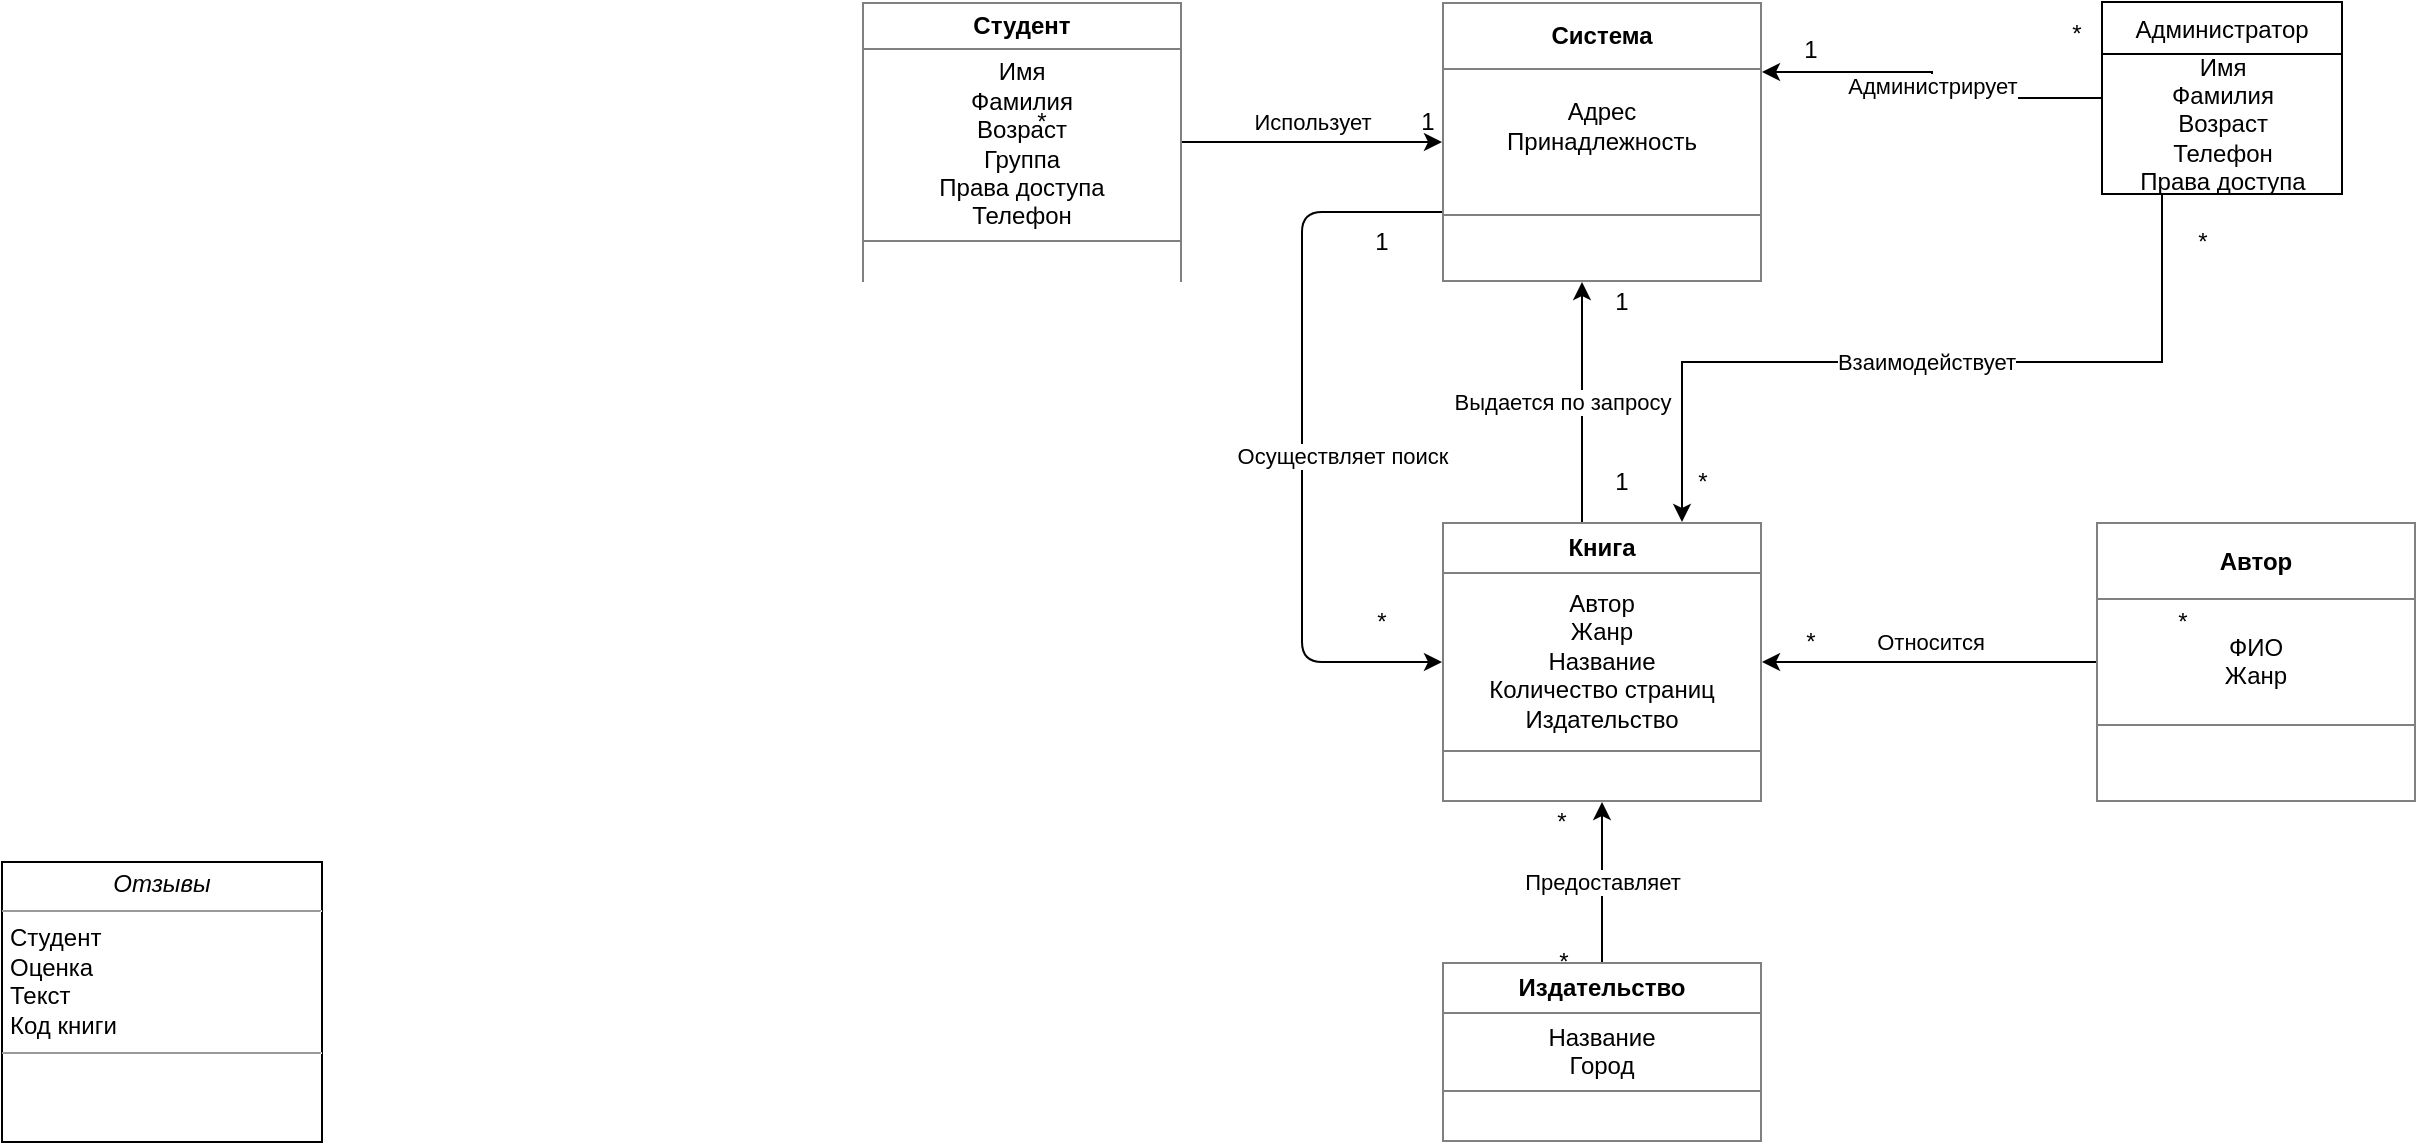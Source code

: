 <mxfile version="12.7.9" type="github">
  <diagram id="KpPGQkMsHhFSRg38C8QT" name="Page-1">
    <mxGraphModel dx="1888" dy="588" grid="1" gridSize="10" guides="1" tooltips="1" connect="1" arrows="1" fold="1" page="1" pageScale="1" pageWidth="850" pageHeight="1100" math="0" shadow="0">
      <root>
        <mxCell id="0" />
        <mxCell id="1" parent="0" />
        <mxCell id="LZLtspGjad-drWkNwVMN-1" value="&lt;table border=&quot;1&quot; width=&quot;100%&quot; cellpadding=&quot;4&quot; style=&quot;width: 100% ; height: 100% ; border-collapse: collapse&quot;&gt;&lt;tbody&gt;&lt;tr&gt;&lt;th align=&quot;center&quot;&gt;Студент&lt;/th&gt;&lt;/tr&gt;&lt;tr&gt;&lt;td align=&quot;center&quot;&gt;Имя&lt;br&gt;Фамилия&lt;br&gt;Возраст&lt;br&gt;Группа&lt;br&gt;Права доступа&lt;br&gt;Телефон&lt;/td&gt;&lt;/tr&gt;&lt;tr&gt;&lt;td align=&quot;center&quot;&gt;&lt;br&gt;&lt;/td&gt;&lt;/tr&gt;&lt;/tbody&gt;&lt;/table&gt;" style="text;html=1;strokeColor=none;fillColor=none;overflow=fill;" parent="1" vertex="1">
          <mxGeometry x="360" y="240" width="160" height="140" as="geometry" />
        </mxCell>
        <mxCell id="LZLtspGjad-drWkNwVMN-2" value="&lt;table border=&quot;1&quot; width=&quot;100%&quot; cellpadding=&quot;4&quot; style=&quot;width: 100% ; height: 100% ; border-collapse: collapse&quot;&gt;&lt;tbody&gt;&lt;tr&gt;&lt;th align=&quot;center&quot;&gt;Система&lt;/th&gt;&lt;/tr&gt;&lt;tr&gt;&lt;td align=&quot;center&quot;&gt;Адрес&lt;br&gt;Принадлежность&lt;br&gt;&lt;br&gt;&lt;/td&gt;&lt;/tr&gt;&lt;tr&gt;&lt;td align=&quot;center&quot;&gt;&lt;br&gt;&lt;/td&gt;&lt;/tr&gt;&lt;/tbody&gt;&lt;/table&gt;" style="text;html=1;strokeColor=none;fillColor=none;overflow=fill;" parent="1" vertex="1">
          <mxGeometry x="650" y="240" width="160" height="140" as="geometry" />
        </mxCell>
        <mxCell id="LZLtspGjad-drWkNwVMN-3" value="Использует" style="endArrow=classic;html=1;entryX=0;entryY=0.5;entryDx=0;entryDy=0;exitX=1;exitY=0.5;exitDx=0;exitDy=0;" parent="1" source="LZLtspGjad-drWkNwVMN-1" target="LZLtspGjad-drWkNwVMN-2" edge="1">
          <mxGeometry y="10" width="50" height="50" relative="1" as="geometry">
            <mxPoint x="480" y="420" as="sourcePoint" />
            <mxPoint x="530" y="370" as="targetPoint" />
            <mxPoint as="offset" />
          </mxGeometry>
        </mxCell>
        <mxCell id="LZLtspGjad-drWkNwVMN-4" value="&lt;table border=&quot;1&quot; width=&quot;100%&quot; cellpadding=&quot;4&quot; style=&quot;width: 100% ; height: 100% ; border-collapse: collapse&quot;&gt;&lt;tbody&gt;&lt;tr&gt;&lt;th align=&quot;center&quot;&gt;Книга&lt;/th&gt;&lt;/tr&gt;&lt;tr&gt;&lt;td align=&quot;center&quot;&gt;Автор&lt;br&gt;Жанр&lt;br&gt;Название&lt;br&gt;Количество страниц&lt;br&gt;Издательство&lt;/td&gt;&lt;/tr&gt;&lt;tr&gt;&lt;td align=&quot;center&quot;&gt;&lt;br&gt;&lt;/td&gt;&lt;/tr&gt;&lt;/tbody&gt;&lt;/table&gt;" style="text;html=1;strokeColor=none;fillColor=none;overflow=fill;" parent="1" vertex="1">
          <mxGeometry x="650" y="500" width="160" height="140" as="geometry" />
        </mxCell>
        <mxCell id="LZLtspGjad-drWkNwVMN-6" value="Осуществляет поиск" style="endArrow=classic;html=1;entryX=0;entryY=0.5;entryDx=0;entryDy=0;exitX=0;exitY=0.75;exitDx=0;exitDy=0;" parent="1" source="LZLtspGjad-drWkNwVMN-2" target="LZLtspGjad-drWkNwVMN-4" edge="1">
          <mxGeometry x="0.048" y="20" width="50" height="50" relative="1" as="geometry">
            <mxPoint x="320" y="500" as="sourcePoint" />
            <mxPoint x="370" y="450" as="targetPoint" />
            <mxPoint as="offset" />
            <Array as="points">
              <mxPoint x="580" y="345" />
              <mxPoint x="580" y="430" />
              <mxPoint x="580" y="570" />
            </Array>
          </mxGeometry>
        </mxCell>
        <mxCell id="LZLtspGjad-drWkNwVMN-7" value="1" style="text;html=1;strokeColor=none;fillColor=none;align=center;verticalAlign=middle;whiteSpace=wrap;rounded=0;" parent="1" vertex="1">
          <mxGeometry x="600" y="350" width="40" height="20" as="geometry" />
        </mxCell>
        <mxCell id="LZLtspGjad-drWkNwVMN-8" value="*" style="text;html=1;strokeColor=none;fillColor=none;align=center;verticalAlign=middle;whiteSpace=wrap;rounded=0;" parent="1" vertex="1">
          <mxGeometry x="600" y="540" width="40" height="20" as="geometry" />
        </mxCell>
        <mxCell id="LZLtspGjad-drWkNwVMN-12" value="Выдается по запросу" style="endArrow=classic;html=1;exitX=0.5;exitY=0;exitDx=0;exitDy=0;entryX=0.5;entryY=1;entryDx=0;entryDy=0;" parent="1" edge="1">
          <mxGeometry y="10" width="50" height="50" relative="1" as="geometry">
            <mxPoint x="720" y="500" as="sourcePoint" />
            <mxPoint x="720" y="380" as="targetPoint" />
            <mxPoint as="offset" />
          </mxGeometry>
        </mxCell>
        <mxCell id="LZLtspGjad-drWkNwVMN-13" value="1" style="text;html=1;strokeColor=none;fillColor=none;align=center;verticalAlign=middle;whiteSpace=wrap;rounded=0;" parent="1" vertex="1">
          <mxGeometry x="720" y="470" width="40" height="20" as="geometry" />
        </mxCell>
        <mxCell id="LZLtspGjad-drWkNwVMN-14" value="1" style="text;html=1;strokeColor=none;fillColor=none;align=center;verticalAlign=middle;whiteSpace=wrap;rounded=0;" parent="1" vertex="1">
          <mxGeometry x="720" y="380" width="40" height="20" as="geometry" />
        </mxCell>
        <mxCell id="LZLtspGjad-drWkNwVMN-15" value="*" style="text;html=1;strokeColor=none;fillColor=none;align=center;verticalAlign=middle;whiteSpace=wrap;rounded=0;" parent="1" vertex="1">
          <mxGeometry x="430" y="290" width="40" height="20" as="geometry" />
        </mxCell>
        <mxCell id="LZLtspGjad-drWkNwVMN-16" value="1" style="text;html=1;strokeColor=none;fillColor=none;align=center;verticalAlign=middle;whiteSpace=wrap;rounded=0;" parent="1" vertex="1">
          <mxGeometry x="623" y="290" width="40" height="20" as="geometry" />
        </mxCell>
        <mxCell id="LZLtspGjad-drWkNwVMN-17" value="&lt;table border=&quot;1&quot; width=&quot;100%&quot; cellpadding=&quot;4&quot; style=&quot;width: 100% ; height: 100% ; border-collapse: collapse&quot;&gt;&lt;tbody&gt;&lt;tr&gt;&lt;th align=&quot;center&quot;&gt;Издательство&lt;/th&gt;&lt;/tr&gt;&lt;tr&gt;&lt;td align=&quot;center&quot;&gt;Название&lt;br&gt;Город&lt;/td&gt;&lt;/tr&gt;&lt;tr&gt;&lt;td align=&quot;center&quot;&gt;&lt;br&gt;&lt;/td&gt;&lt;/tr&gt;&lt;/tbody&gt;&lt;/table&gt;" style="text;html=1;strokeColor=none;fillColor=none;overflow=fill;" parent="1" vertex="1">
          <mxGeometry x="650" y="720" width="160" height="90" as="geometry" />
        </mxCell>
        <mxCell id="LZLtspGjad-drWkNwVMN-18" value="Предоставляет" style="endArrow=classic;html=1;entryX=0.5;entryY=1;entryDx=0;entryDy=0;exitX=0.5;exitY=0;exitDx=0;exitDy=0;" parent="1" source="LZLtspGjad-drWkNwVMN-17" target="LZLtspGjad-drWkNwVMN-4" edge="1">
          <mxGeometry width="50" height="50" relative="1" as="geometry">
            <mxPoint x="580" y="740" as="sourcePoint" />
            <mxPoint x="630" y="690" as="targetPoint" />
          </mxGeometry>
        </mxCell>
        <mxCell id="LZLtspGjad-drWkNwVMN-19" value="&lt;table border=&quot;1&quot; width=&quot;100%&quot; cellpadding=&quot;4&quot; style=&quot;width: 100% ; height: 100% ; border-collapse: collapse&quot;&gt;&lt;tbody&gt;&lt;tr&gt;&lt;th align=&quot;center&quot;&gt;Автор&lt;/th&gt;&lt;/tr&gt;&lt;tr&gt;&lt;td align=&quot;center&quot;&gt;ФИО&lt;br&gt;Жанр&lt;/td&gt;&lt;/tr&gt;&lt;tr&gt;&lt;td align=&quot;center&quot;&gt;&lt;br&gt;&lt;/td&gt;&lt;/tr&gt;&lt;/tbody&gt;&lt;/table&gt;" style="text;html=1;strokeColor=none;fillColor=none;overflow=fill;" parent="1" vertex="1">
          <mxGeometry x="977" y="500" width="160" height="140" as="geometry" />
        </mxCell>
        <mxCell id="LZLtspGjad-drWkNwVMN-20" value="Относится" style="endArrow=classic;html=1;entryX=1;entryY=0.5;entryDx=0;entryDy=0;exitX=0;exitY=0.5;exitDx=0;exitDy=0;" parent="1" source="LZLtspGjad-drWkNwVMN-19" target="LZLtspGjad-drWkNwVMN-4" edge="1">
          <mxGeometry y="-10" width="50" height="50" relative="1" as="geometry">
            <mxPoint x="810" y="730" as="sourcePoint" />
            <mxPoint x="860" y="680" as="targetPoint" />
            <mxPoint as="offset" />
          </mxGeometry>
        </mxCell>
        <mxCell id="LZLtspGjad-drWkNwVMN-23" value="*" style="text;html=1;strokeColor=none;fillColor=none;align=center;verticalAlign=middle;whiteSpace=wrap;rounded=0;" parent="1" vertex="1">
          <mxGeometry x="690" y="640" width="40" height="20" as="geometry" />
        </mxCell>
        <mxCell id="LZLtspGjad-drWkNwVMN-24" value="*" style="text;html=1;strokeColor=none;fillColor=none;align=center;verticalAlign=middle;whiteSpace=wrap;rounded=0;" parent="1" vertex="1">
          <mxGeometry x="691" y="710" width="40" height="20" as="geometry" />
        </mxCell>
        <mxCell id="LZLtspGjad-drWkNwVMN-32" value="&lt;p style=&quot;margin: 0px ; margin-top: 4px ; text-align: center&quot;&gt;&lt;i&gt;Отзывы&lt;/i&gt;&lt;/p&gt;&lt;hr size=&quot;1&quot;&gt;&lt;p style=&quot;margin: 0px ; margin-left: 4px&quot;&gt;Студент&lt;/p&gt;&lt;p style=&quot;margin: 0px ; margin-left: 4px&quot;&gt;Оценка&lt;br&gt;Текст&lt;br&gt;Код книги&lt;/p&gt;&lt;hr size=&quot;1&quot;&gt;&lt;p style=&quot;margin: 0px ; margin-left: 4px&quot;&gt;&lt;br&gt;&lt;/p&gt;" style="verticalAlign=top;align=left;overflow=fill;fontSize=12;fontFamily=Helvetica;html=1;" parent="1" vertex="1">
          <mxGeometry x="-70" y="670" width="160" height="140" as="geometry" />
        </mxCell>
        <mxCell id="LZLtspGjad-drWkNwVMN-40" value="Взаимодействует" style="edgeStyle=orthogonalEdgeStyle;rounded=0;orthogonalLoop=1;jettySize=auto;html=1;exitX=0.25;exitY=1;exitDx=0;exitDy=0;entryX=0.75;entryY=0;entryDx=0;entryDy=0;" parent="1" source="LZLtspGjad-drWkNwVMN-35" target="LZLtspGjad-drWkNwVMN-4" edge="1">
          <mxGeometry relative="1" as="geometry">
            <Array as="points">
              <mxPoint x="1010" y="420" />
              <mxPoint x="770" y="420" />
            </Array>
          </mxGeometry>
        </mxCell>
        <mxCell id="LZLtspGjad-drWkNwVMN-43" value="Администрирует" style="edgeStyle=orthogonalEdgeStyle;rounded=0;orthogonalLoop=1;jettySize=auto;html=1;exitX=0;exitY=0.5;exitDx=0;exitDy=0;entryX=1;entryY=0.25;entryDx=0;entryDy=0;" parent="1" source="LZLtspGjad-drWkNwVMN-35" target="LZLtspGjad-drWkNwVMN-2" edge="1">
          <mxGeometry relative="1" as="geometry" />
        </mxCell>
        <mxCell id="LZLtspGjad-drWkNwVMN-35" value="Администратор" style="swimlane;fontStyle=0;childLayout=stackLayout;horizontal=1;startSize=26;fillColor=none;horizontalStack=0;resizeParent=1;resizeParentMax=0;resizeLast=0;collapsible=1;marginBottom=0;" parent="1" vertex="1">
          <mxGeometry x="980" y="240" width="120" height="96" as="geometry">
            <mxRectangle x="980" y="240" width="120" height="26" as="alternateBounds" />
          </mxGeometry>
        </mxCell>
        <mxCell id="LZLtspGjad-drWkNwVMN-48" value="Имя&lt;br&gt;Фамилия&lt;br&gt;Возраст&lt;br&gt;Телефон&lt;br&gt;Права доступа" style="text;html=1;align=center;verticalAlign=middle;resizable=0;points=[];autosize=1;" parent="LZLtspGjad-drWkNwVMN-35" vertex="1">
          <mxGeometry y="26" width="120" height="70" as="geometry" />
        </mxCell>
        <mxCell id="LZLtspGjad-drWkNwVMN-44" value="*" style="text;html=1;align=center;verticalAlign=middle;resizable=0;points=[];autosize=1;" parent="1" vertex="1">
          <mxGeometry x="957" y="246" width="20" height="20" as="geometry" />
        </mxCell>
        <mxCell id="LZLtspGjad-drWkNwVMN-45" value="1" style="text;html=1;align=center;verticalAlign=middle;resizable=0;points=[];autosize=1;" parent="1" vertex="1">
          <mxGeometry x="824" y="254" width="20" height="20" as="geometry" />
        </mxCell>
        <mxCell id="LZLtspGjad-drWkNwVMN-51" value="*" style="text;html=1;align=center;verticalAlign=middle;resizable=0;points=[];autosize=1;" parent="1" vertex="1">
          <mxGeometry x="1020" y="350" width="20" height="20" as="geometry" />
        </mxCell>
        <mxCell id="LZLtspGjad-drWkNwVMN-52" value="*" style="text;html=1;align=center;verticalAlign=middle;resizable=0;points=[];autosize=1;" parent="1" vertex="1">
          <mxGeometry x="770" y="470" width="20" height="20" as="geometry" />
        </mxCell>
        <mxCell id="LZLtspGjad-drWkNwVMN-54" value="*" style="text;html=1;align=center;verticalAlign=middle;resizable=0;points=[];autosize=1;" parent="1" vertex="1">
          <mxGeometry x="1010" y="540" width="20" height="20" as="geometry" />
        </mxCell>
        <mxCell id="LZLtspGjad-drWkNwVMN-55" value="*" style="text;html=1;align=center;verticalAlign=middle;resizable=0;points=[];autosize=1;" parent="1" vertex="1">
          <mxGeometry x="824" y="550" width="20" height="20" as="geometry" />
        </mxCell>
      </root>
    </mxGraphModel>
  </diagram>
</mxfile>
